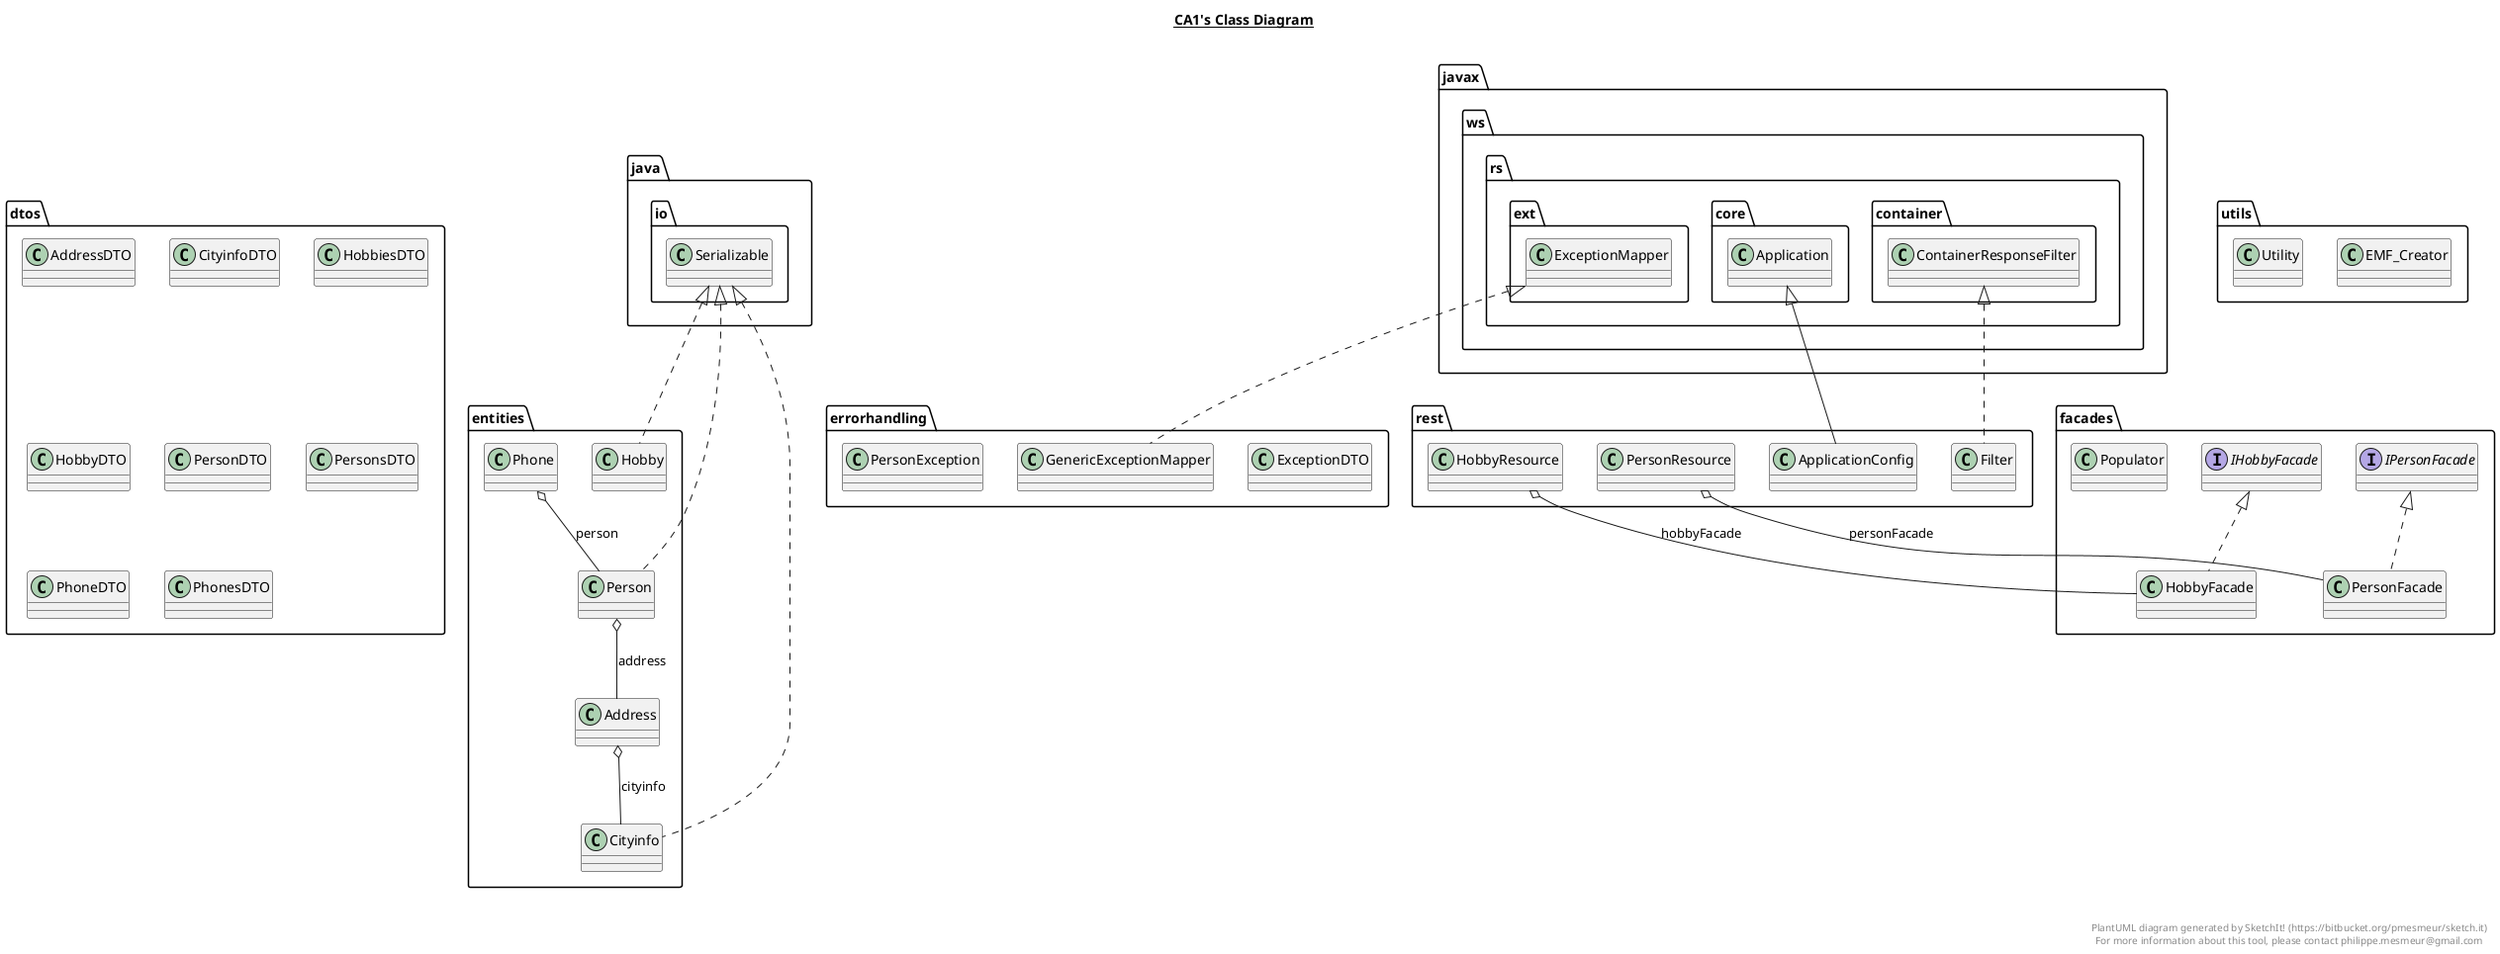 @startuml

title __CA1's Class Diagram__\n

  namespace dtos {
    class dtos.AddressDTO {
    }
  }
  

  namespace dtos {
    class dtos.CityinfoDTO {
    }
  }
  

  namespace dtos {
    class dtos.HobbiesDTO {
    }
  }
  

  namespace dtos {
    class dtos.HobbyDTO {
    }
  }
  

  namespace dtos {
    class dtos.PersonDTO {
    }
  }
  

  namespace dtos {
    class dtos.PersonsDTO {
    }
  }
  

  namespace dtos {
    class dtos.PhoneDTO {
    }
  }
  

  namespace dtos {
    class dtos.PhonesDTO {
    }
  }
  

  namespace entities {
    class entities.Address {
    }
  }
  

  namespace entities {
    class entities.Cityinfo {
    }
  }
  

  namespace entities {
    class entities.Hobby {
    }
  }
  

  namespace entities {
    class entities.Person {
    }
  }
  

  namespace entities {
    class entities.Phone {
    }
  }
  

  namespace errorhandling {
    class errorhandling.ExceptionDTO {
    }
  }
  

  namespace errorhandling {
    class errorhandling.GenericExceptionMapper {
    }
  }
  

  namespace errorhandling {
    class errorhandling.PersonException {
    }
  }
  

  namespace facades {
    class facades.HobbyFacade {
    }
  }
  

  namespace facades {
    interface facades.IHobbyFacade {
    }
  }
  

  namespace facades {
    interface facades.IPersonFacade {
    }
  }
  

  namespace facades {
    class facades.PersonFacade {
    }
  }
  

  namespace facades {
    class facades.Populator {
    }
  }
  

  namespace rest {
    class rest.ApplicationConfig {
    }
  }
  

  namespace rest {
    class rest.Filter {
    }
  }
  

  namespace rest {
    class rest.HobbyResource {
    }
  }
  

  namespace rest {
    class rest.PersonResource {
    }
  }
  

  namespace utils {
    class utils.EMF_Creator {
    }
  }
  

  namespace utils {
    class utils.Utility {
    }
  }
  

  entities.Address o-- entities.Cityinfo : cityinfo
  entities.Cityinfo .up.|> java.io.Serializable
  entities.Hobby .up.|> java.io.Serializable
  entities.Person .up.|> java.io.Serializable
  entities.Person o-- entities.Address : address
  entities.Phone o-- entities.Person : person
  errorhandling.GenericExceptionMapper .up.|> javax.ws.rs.ext.ExceptionMapper
  facades.HobbyFacade .up.|> facades.IHobbyFacade
  facades.PersonFacade .up.|> facades.IPersonFacade
  rest.ApplicationConfig -up-|> javax.ws.rs.core.Application
  rest.Filter .up.|> javax.ws.rs.container.ContainerResponseFilter
  rest.HobbyResource o-- facades.HobbyFacade : hobbyFacade
  rest.PersonResource o-- facades.PersonFacade : personFacade


right footer


PlantUML diagram generated by SketchIt! (https://bitbucket.org/pmesmeur/sketch.it)
For more information about this tool, please contact philippe.mesmeur@gmail.com
endfooter

@enduml
